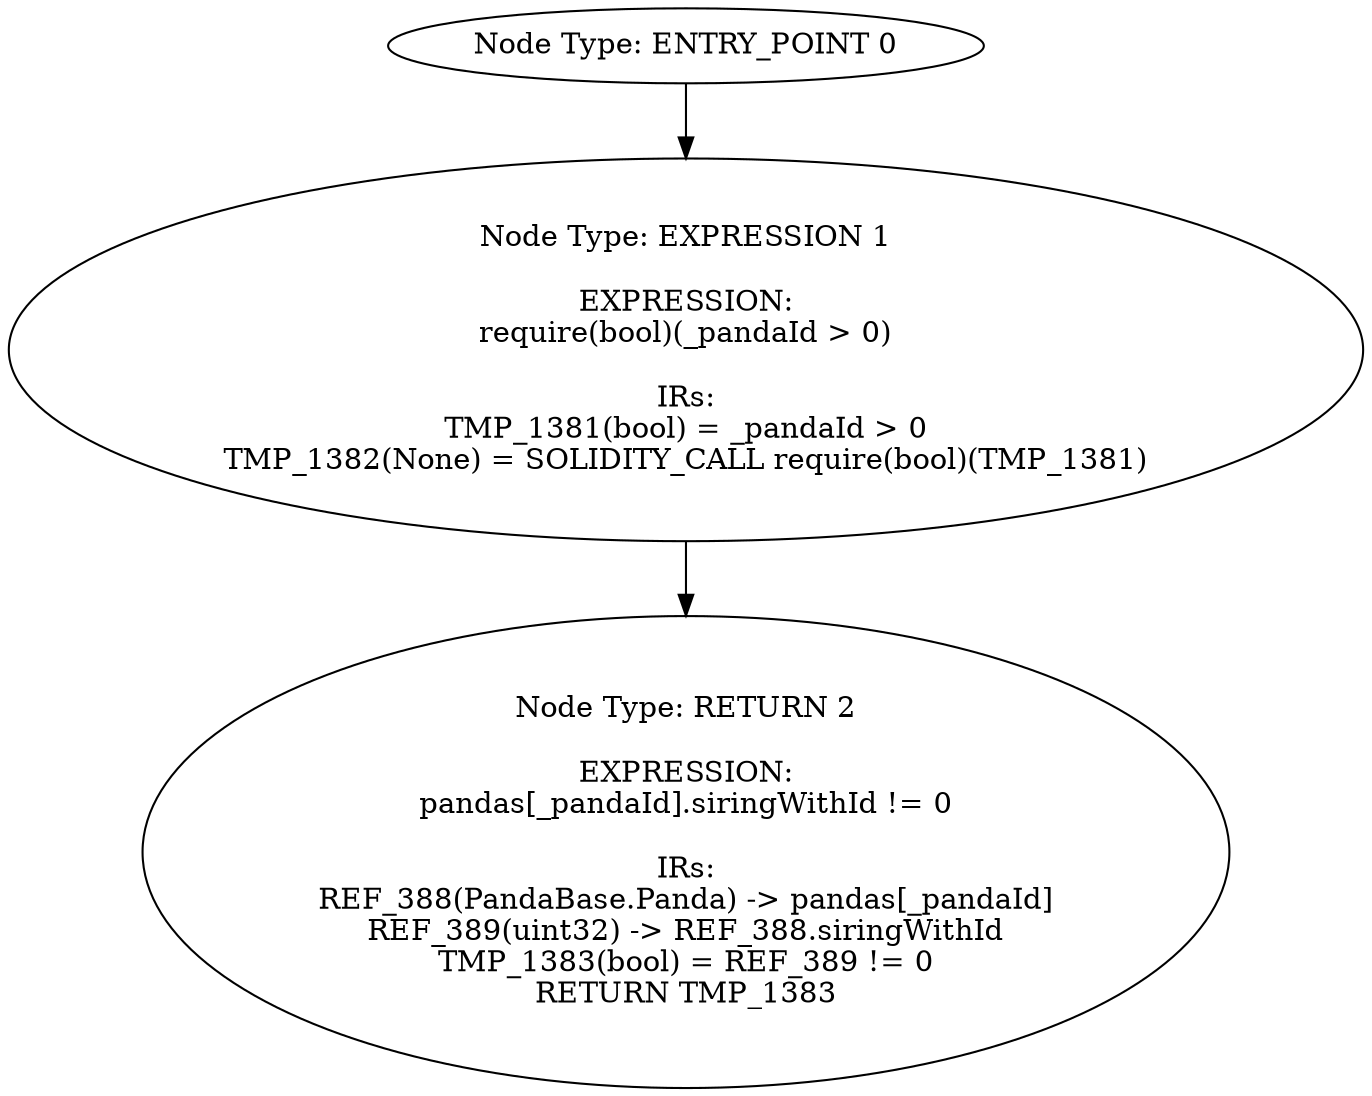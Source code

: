 digraph{
0[label="Node Type: ENTRY_POINT 0
"];
0->1;
1[label="Node Type: EXPRESSION 1

EXPRESSION:
require(bool)(_pandaId > 0)

IRs:
TMP_1381(bool) = _pandaId > 0
TMP_1382(None) = SOLIDITY_CALL require(bool)(TMP_1381)"];
1->2;
2[label="Node Type: RETURN 2

EXPRESSION:
pandas[_pandaId].siringWithId != 0

IRs:
REF_388(PandaBase.Panda) -> pandas[_pandaId]
REF_389(uint32) -> REF_388.siringWithId
TMP_1383(bool) = REF_389 != 0
RETURN TMP_1383"];
}

